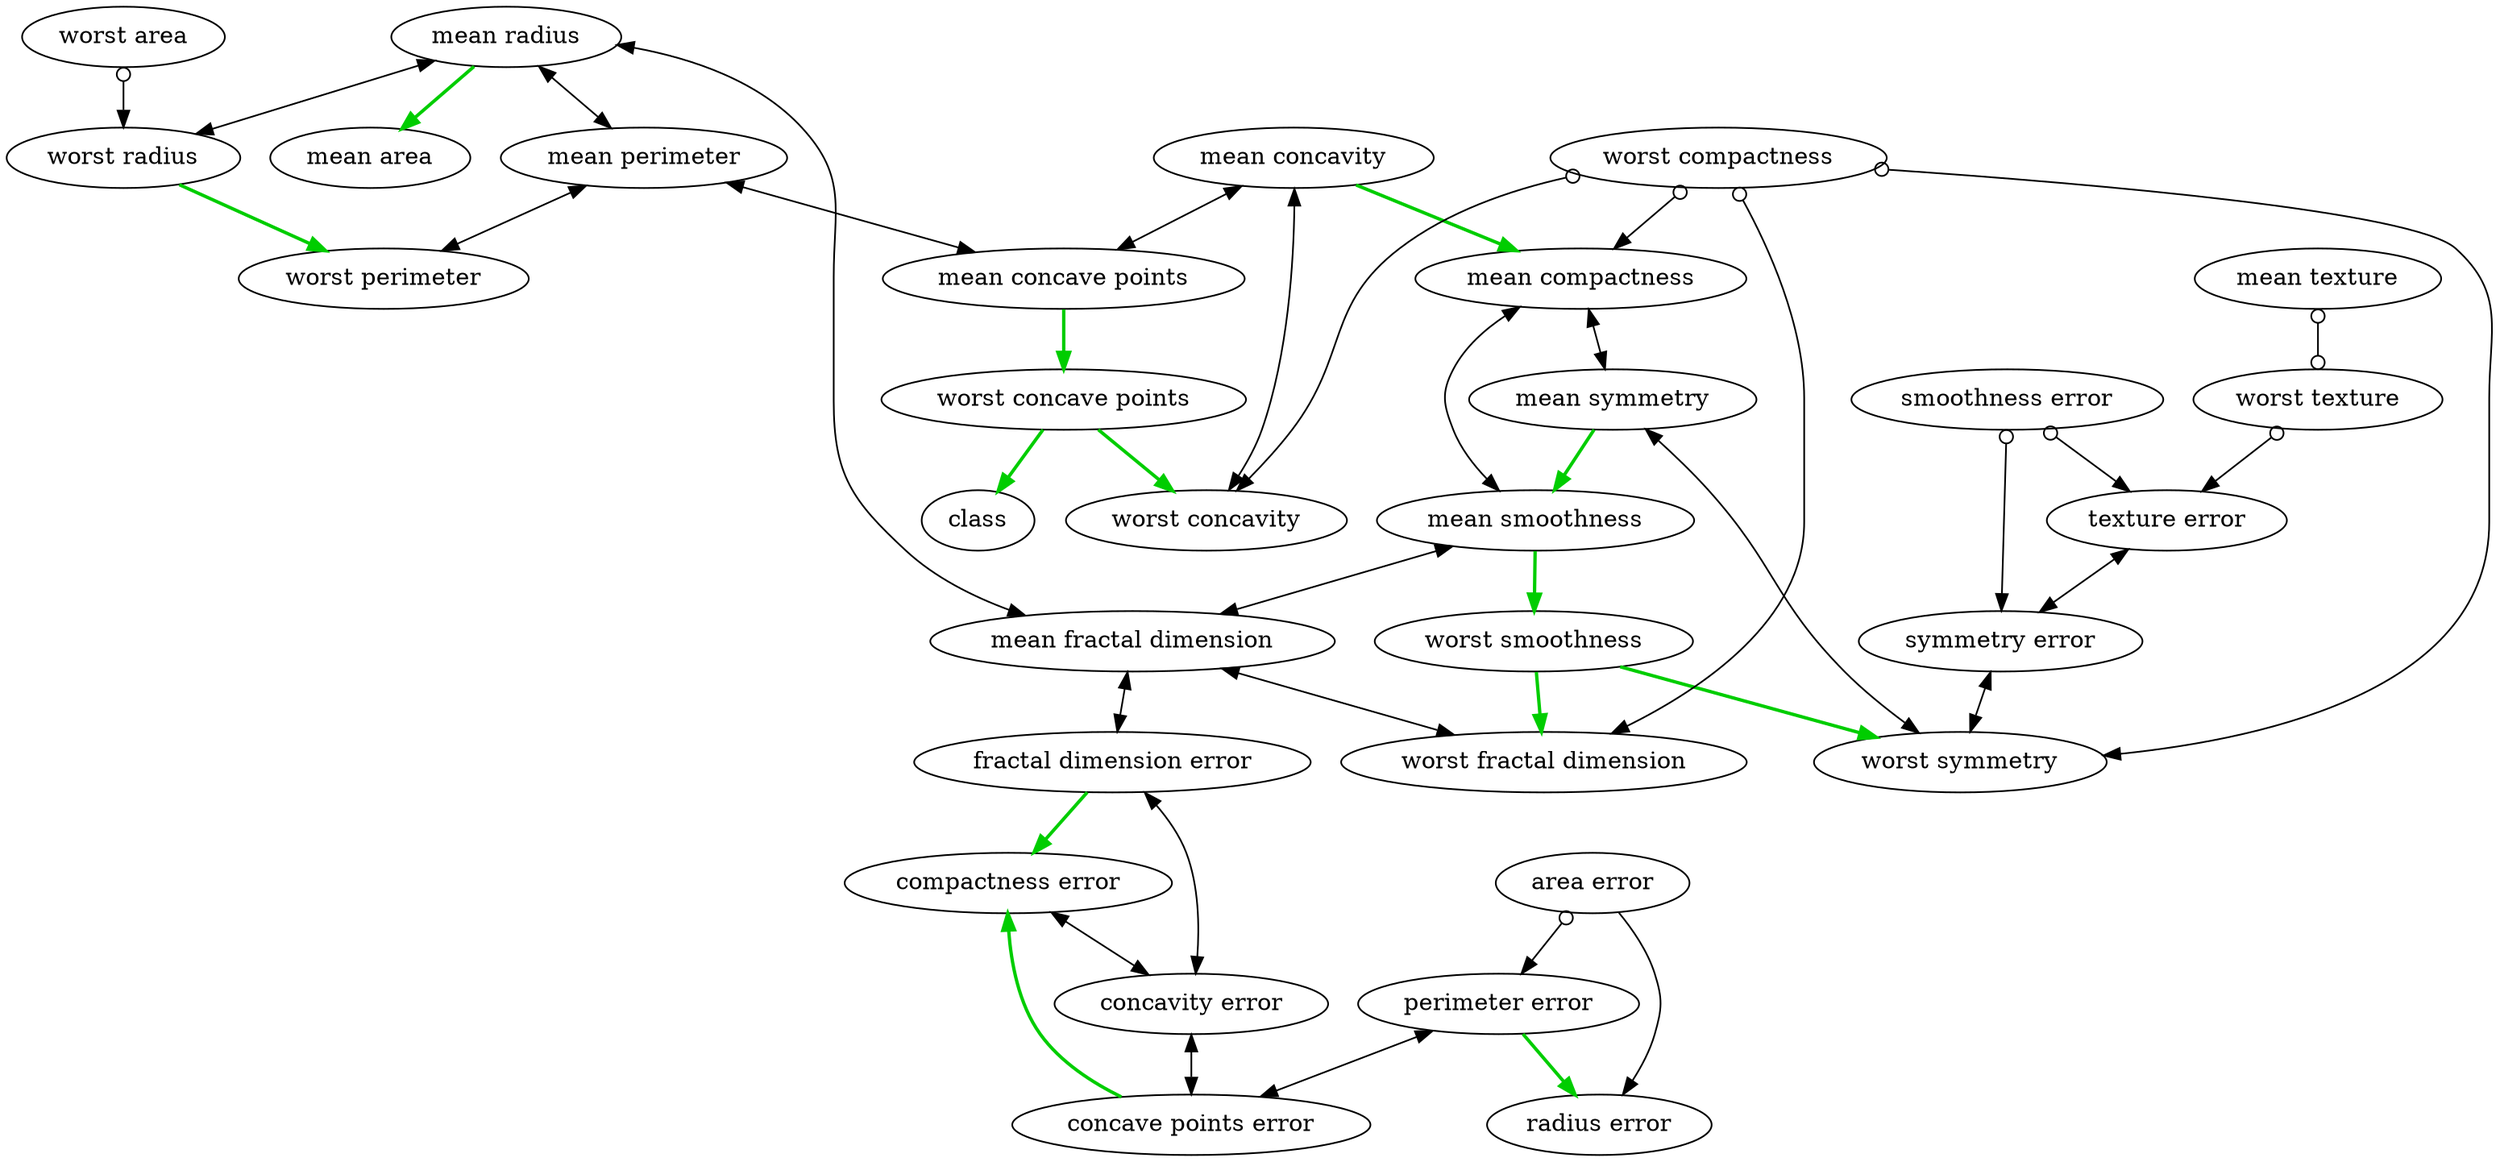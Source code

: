 digraph  {
dpi=200;
fontsize=18;
0 [label="mean radius"];
0 [label="mean radius"];
1 [label="mean texture"];
1 [label="mean texture"];
2 [label="mean perimeter"];
2 [label="mean perimeter"];
3 [label="mean area"];
3 [label="mean area"];
4 [label="mean smoothness"];
4 [label="mean smoothness"];
5 [label="mean compactness"];
5 [label="mean compactness"];
6 [label="mean concavity"];
6 [label="mean concavity"];
7 [label="mean concave points"];
7 [label="mean concave points"];
8 [label="mean symmetry"];
8 [label="mean symmetry"];
9 [label="mean fractal dimension"];
9 [label="mean fractal dimension"];
10 [label="radius error"];
10 [label="radius error"];
11 [label="texture error"];
11 [label="texture error"];
12 [label="perimeter error"];
12 [label="perimeter error"];
13 [label="area error"];
13 [label="area error"];
14 [label="smoothness error"];
14 [label="smoothness error"];
15 [label="compactness error"];
15 [label="compactness error"];
16 [label="concavity error"];
16 [label="concavity error"];
17 [label="concave points error"];
17 [label="concave points error"];
18 [label="symmetry error"];
18 [label="symmetry error"];
19 [label="fractal dimension error"];
19 [label="fractal dimension error"];
20 [label="worst radius"];
20 [label="worst radius"];
21 [label="worst texture"];
21 [label="worst texture"];
22 [label="worst perimeter"];
22 [label="worst perimeter"];
23 [label="worst area"];
23 [label="worst area"];
24 [label="worst smoothness"];
24 [label="worst smoothness"];
25 [label="worst compactness"];
25 [label="worst compactness"];
26 [label="worst concavity"];
26 [label="worst concavity"];
27 [label="worst concave points"];
27 [label="worst concave points"];
28 [label="worst symmetry"];
28 [label="worst symmetry"];
29 [label="worst fractal dimension"];
29 [label="worst fractal dimension"];
30 [label=class];
30 [label=class];
0 -> 2  [arrowhead=normal, arrowtail=normal, dir=both];
0 -> 3  [arrowhead=normal, arrowtail=none, color=green3, dir=both, penwidth=2.0];
0 -> 9  [arrowhead=normal, arrowtail=normal, dir=both];
0 -> 20  [arrowhead=normal, arrowtail=normal, dir=both];
1 -> 21  [arrowhead=odot, arrowtail=odot, dir=both];
2 -> 7  [arrowhead=normal, arrowtail=normal, dir=both];
2 -> 22  [arrowhead=normal, arrowtail=normal, dir=both];
4 -> 5  [arrowhead=normal, arrowtail=normal, dir=both];
8 -> 4  [arrowhead=normal, arrowtail=none, color=green3, dir=both, penwidth=2.0];
4 -> 9  [arrowhead=normal, arrowtail=normal, dir=both];
4 -> 24  [arrowhead=normal, arrowtail=none, color=green3, dir=both, penwidth=2.0];
6 -> 5  [arrowhead=normal, arrowtail=none, color=green3, dir=both, penwidth=2.0];
5 -> 8  [arrowhead=normal, arrowtail=normal, dir=both];
25 -> 5  [arrowhead=normal, arrowtail=odot, dir=both];
6 -> 7  [arrowhead=normal, arrowtail=normal, dir=both];
6 -> 26  [arrowhead=normal, arrowtail=normal, dir=both];
7 -> 27  [arrowhead=normal, arrowtail=none, color=green3, dir=both, penwidth=2.0];
8 -> 28  [arrowhead=normal, arrowtail=normal, dir=both];
9 -> 19  [arrowhead=normal, arrowtail=normal, dir=both];
9 -> 29  [arrowhead=normal, arrowtail=normal, dir=both];
12 -> 10  [arrowhead=normal, arrowtail=none, color=green3, dir=both, penwidth=2.0];
13 -> 10  [arrowhead=normal, arrowtail=none, dir=both];
14 -> 11  [arrowhead=normal, arrowtail=odot, dir=both];
11 -> 18  [arrowhead=normal, arrowtail=normal, dir=both];
21 -> 11  [arrowhead=normal, arrowtail=odot, dir=both];
13 -> 12  [arrowhead=normal, arrowtail=odot, dir=both];
12 -> 17  [arrowhead=normal, arrowtail=normal, dir=both];
14 -> 18  [arrowhead=normal, arrowtail=odot, dir=both];
15 -> 16  [arrowhead=normal, arrowtail=normal, dir=both];
17 -> 15  [arrowhead=normal, arrowtail=none, color=green3, dir=both, penwidth=2.0];
19 -> 15  [arrowhead=normal, arrowtail=none, color=green3, dir=both, penwidth=2.0];
16 -> 17  [arrowhead=normal, arrowtail=normal, dir=both];
16 -> 19  [arrowhead=normal, arrowtail=normal, dir=both];
18 -> 28  [arrowhead=normal, arrowtail=normal, dir=both];
20 -> 22  [arrowhead=normal, arrowtail=none, color=green3, dir=both, penwidth=2.0];
23 -> 20  [arrowhead=normal, arrowtail=odot, dir=both];
24 -> 28  [arrowhead=normal, arrowtail=none, color=green3, dir=both, penwidth=2.0];
24 -> 29  [arrowhead=normal, arrowtail=none, color=green3, dir=both, penwidth=2.0];
25 -> 26  [arrowhead=normal, arrowtail=odot, dir=both];
25 -> 28  [arrowhead=normal, arrowtail=odot, dir=both];
25 -> 29  [arrowhead=normal, arrowtail=odot, dir=both];
27 -> 26  [arrowhead=normal, arrowtail=none, color=green3, dir=both, penwidth=2.0];
27 -> 30  [arrowhead=normal, arrowtail=none, color=green3, dir=both, penwidth=2.0];
}
